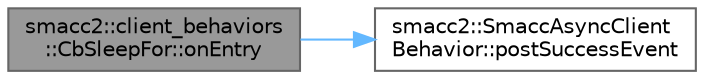 digraph "smacc2::client_behaviors::CbSleepFor::onEntry"
{
 // LATEX_PDF_SIZE
  bgcolor="transparent";
  edge [fontname=Helvetica,fontsize=10,labelfontname=Helvetica,labelfontsize=10];
  node [fontname=Helvetica,fontsize=10,shape=box,height=0.2,width=0.4];
  rankdir="LR";
  Node1 [label="smacc2::client_behaviors\l::CbSleepFor::onEntry",height=0.2,width=0.4,color="gray40", fillcolor="grey60", style="filled", fontcolor="black",tooltip=" "];
  Node1 -> Node2 [color="steelblue1",style="solid"];
  Node2 [label="smacc2::SmaccAsyncClient\lBehavior::postSuccessEvent",height=0.2,width=0.4,color="grey40", fillcolor="white", style="filled",URL="$classsmacc2_1_1SmaccAsyncClientBehavior.html#a2fb4de26d011fbbb55bc1bbaed2e6f5b",tooltip=" "];
}
